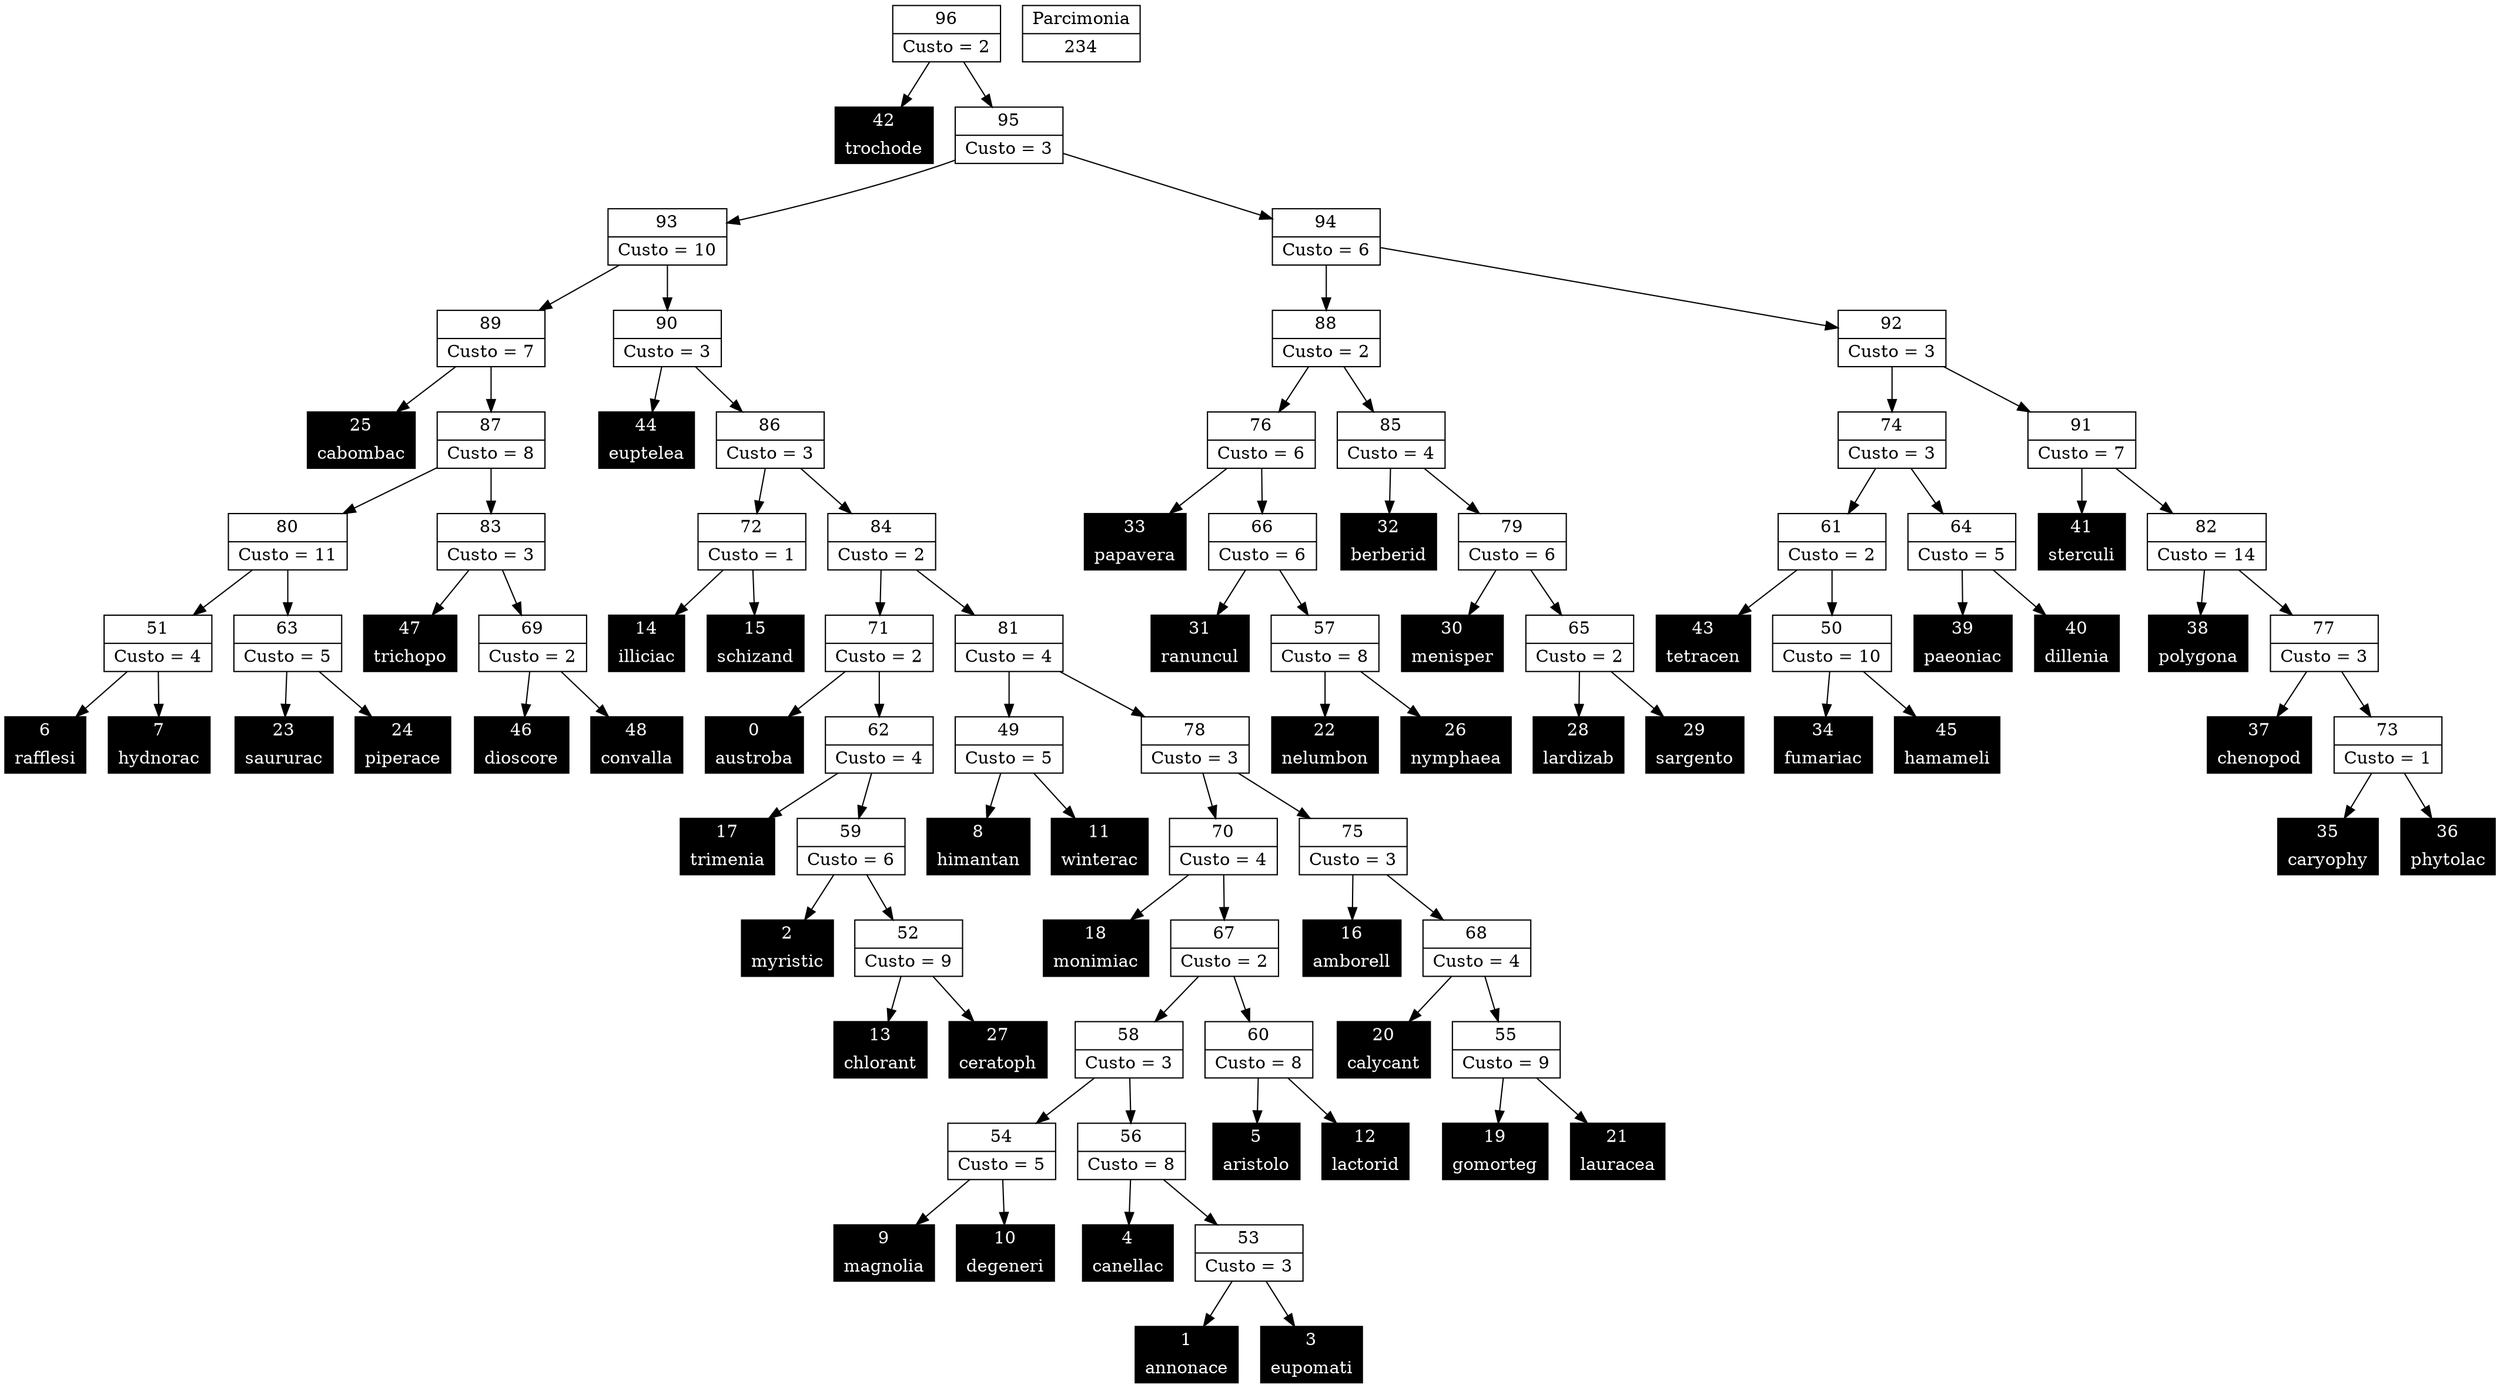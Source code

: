Digraph G {
0 [shape="record", label="{0 | austroba}",style=filled, color=black, fontcolor=white,fontsize=14, height=0.5]
1 [shape="record", label="{1 | annonace}",style=filled, color=black, fontcolor=white,fontsize=14, height=0.5]
2 [shape="record", label="{2 | myristic}",style=filled, color=black, fontcolor=white,fontsize=14, height=0.5]
3 [shape="record", label="{3 | eupomati}",style=filled, color=black, fontcolor=white,fontsize=14, height=0.5]
4 [shape="record", label="{4 | canellac}",style=filled, color=black, fontcolor=white,fontsize=14, height=0.5]
5 [shape="record", label="{5 | aristolo}",style=filled, color=black, fontcolor=white,fontsize=14, height=0.5]
6 [shape="record", label="{6 | rafflesi}",style=filled, color=black, fontcolor=white,fontsize=14, height=0.5]
7 [shape="record", label="{7 | hydnorac}",style=filled, color=black, fontcolor=white,fontsize=14, height=0.5]
8 [shape="record", label="{8 | himantan}",style=filled, color=black, fontcolor=white,fontsize=14, height=0.5]
9 [shape="record", label="{9 | magnolia}",style=filled, color=black, fontcolor=white,fontsize=14, height=0.5]
10 [shape="record", label="{10 | degeneri}",style=filled, color=black, fontcolor=white,fontsize=14, height=0.5]
11 [shape="record", label="{11 | winterac}",style=filled, color=black, fontcolor=white,fontsize=14, height=0.5]
12 [shape="record", label="{12 | lactorid}",style=filled, color=black, fontcolor=white,fontsize=14, height=0.5]
13 [shape="record", label="{13 | chlorant}",style=filled, color=black, fontcolor=white,fontsize=14, height=0.5]
14 [shape="record", label="{14 | illiciac}",style=filled, color=black, fontcolor=white,fontsize=14, height=0.5]
15 [shape="record", label="{15 | schizand}",style=filled, color=black, fontcolor=white,fontsize=14, height=0.5]
16 [shape="record", label="{16 | amborell}",style=filled, color=black, fontcolor=white,fontsize=14, height=0.5]
17 [shape="record", label="{17 | trimenia}",style=filled, color=black, fontcolor=white,fontsize=14, height=0.5]
18 [shape="record", label="{18 | monimiac}",style=filled, color=black, fontcolor=white,fontsize=14, height=0.5]
19 [shape="record", label="{19 | gomorteg}",style=filled, color=black, fontcolor=white,fontsize=14, height=0.5]
20 [shape="record", label="{20 | calycant}",style=filled, color=black, fontcolor=white,fontsize=14, height=0.5]
21 [shape="record", label="{21 | lauracea}",style=filled, color=black, fontcolor=white,fontsize=14, height=0.5]
22 [shape="record", label="{22 | nelumbon}",style=filled, color=black, fontcolor=white,fontsize=14, height=0.5]
23 [shape="record", label="{23 | saururac}",style=filled, color=black, fontcolor=white,fontsize=14, height=0.5]
24 [shape="record", label="{24 | piperace}",style=filled, color=black, fontcolor=white,fontsize=14, height=0.5]
25 [shape="record", label="{25 | cabombac}",style=filled, color=black, fontcolor=white,fontsize=14, height=0.5]
26 [shape="record", label="{26 | nymphaea}",style=filled, color=black, fontcolor=white,fontsize=14, height=0.5]
27 [shape="record", label="{27 | ceratoph}",style=filled, color=black, fontcolor=white,fontsize=14, height=0.5]
28 [shape="record", label="{28 | lardizab}",style=filled, color=black, fontcolor=white,fontsize=14, height=0.5]
29 [shape="record", label="{29 | sargento}",style=filled, color=black, fontcolor=white,fontsize=14, height=0.5]
30 [shape="record", label="{30 | menisper}",style=filled, color=black, fontcolor=white,fontsize=14, height=0.5]
31 [shape="record", label="{31 | ranuncul}",style=filled, color=black, fontcolor=white,fontsize=14, height=0.5]
32 [shape="record", label="{32 | berberid}",style=filled, color=black, fontcolor=white,fontsize=14, height=0.5]
33 [shape="record", label="{33 | papavera}",style=filled, color=black, fontcolor=white,fontsize=14, height=0.5]
34 [shape="record", label="{34 | fumariac}",style=filled, color=black, fontcolor=white,fontsize=14, height=0.5]
35 [shape="record", label="{35 | caryophy}",style=filled, color=black, fontcolor=white,fontsize=14, height=0.5]
36 [shape="record", label="{36 | phytolac}",style=filled, color=black, fontcolor=white,fontsize=14, height=0.5]
37 [shape="record", label="{37 | chenopod}",style=filled, color=black, fontcolor=white,fontsize=14, height=0.5]
38 [shape="record", label="{38 | polygona}",style=filled, color=black, fontcolor=white,fontsize=14, height=0.5]
39 [shape="record", label="{39 | paeoniac}",style=filled, color=black, fontcolor=white,fontsize=14, height=0.5]
40 [shape="record", label="{40 | dillenia}",style=filled, color=black, fontcolor=white,fontsize=14, height=0.5]
41 [shape="record", label="{41 | sterculi}",style=filled, color=black, fontcolor=white,fontsize=14, height=0.5]
42 [shape="record", label="{42 | trochode}",style=filled, color=black, fontcolor=white,fontsize=14, height=0.5]
43 [shape="record", label="{43 | tetracen}",style=filled, color=black, fontcolor=white,fontsize=14, height=0.5]
44 [shape="record", label="{44 | euptelea}",style=filled, color=black, fontcolor=white,fontsize=14, height=0.5]
45 [shape="record", label="{45 | hamameli}",style=filled, color=black, fontcolor=white,fontsize=14, height=0.5]
46 [shape="record", label="{46 | dioscore}",style=filled, color=black, fontcolor=white,fontsize=14, height=0.5]
47 [shape="record", label="{47 | trichopo}",style=filled, color=black, fontcolor=white,fontsize=14, height=0.5]
48 [shape="record", label="{48 | convalla}",style=filled, color=black, fontcolor=white,fontsize=14, height=0.5]
49 [shape="record", label="{49|Custo = 5}"]
50 [shape="record", label="{50|Custo = 10}"]
51 [shape="record", label="{51|Custo = 4}"]
52 [shape="record", label="{52|Custo = 9}"]
53 [shape="record", label="{53|Custo = 3}"]
54 [shape="record", label="{54|Custo = 5}"]
55 [shape="record", label="{55|Custo = 9}"]
56 [shape="record", label="{56|Custo = 8}"]
57 [shape="record", label="{57|Custo = 8}"]
58 [shape="record", label="{58|Custo = 3}"]
59 [shape="record", label="{59|Custo = 6}"]
60 [shape="record", label="{60|Custo = 8}"]
61 [shape="record", label="{61|Custo = 2}"]
62 [shape="record", label="{62|Custo = 4}"]
63 [shape="record", label="{63|Custo = 5}"]
64 [shape="record", label="{64|Custo = 5}"]
65 [shape="record", label="{65|Custo = 2}"]
66 [shape="record", label="{66|Custo = 6}"]
67 [shape="record", label="{67|Custo = 2}"]
68 [shape="record", label="{68|Custo = 4}"]
69 [shape="record", label="{69|Custo = 2}"]
70 [shape="record", label="{70|Custo = 4}"]
71 [shape="record", label="{71|Custo = 2}"]
72 [shape="record", label="{72|Custo = 1}"]
73 [shape="record", label="{73|Custo = 1}"]
74 [shape="record", label="{74|Custo = 3}"]
75 [shape="record", label="{75|Custo = 3}"]
76 [shape="record", label="{76|Custo = 6}"]
77 [shape="record", label="{77|Custo = 3}"]
78 [shape="record", label="{78|Custo = 3}"]
79 [shape="record", label="{79|Custo = 6}"]
80 [shape="record", label="{80|Custo = 11}"]
81 [shape="record", label="{81|Custo = 4}"]
82 [shape="record", label="{82|Custo = 14}"]
83 [shape="record", label="{83|Custo = 3}"]
84 [shape="record", label="{84|Custo = 2}"]
85 [shape="record", label="{85|Custo = 4}"]
86 [shape="record", label="{86|Custo = 3}"]
87 [shape="record", label="{87|Custo = 8}"]
88 [shape="record", label="{88|Custo = 2}"]
89 [shape="record", label="{89|Custo = 7}"]
90 [shape="record", label="{90|Custo = 3}"]
91 [shape="record", label="{91|Custo = 7}"]
92 [shape="record", label="{92|Custo = 3}"]
93 [shape="record", label="{93|Custo = 10}"]
94 [shape="record", label="{94|Custo = 6}"]
95 [shape="record", label="{95|Custo = 3}"]
96 [shape="record", label="{96|Custo = 2}"]

49->11
49->8
50->45
50->34
51->7
51->6
52->27
52->13
53->3
53->1
54->10
54->9
55->21
55->19
56->53
56->4
57->26
57->22
58->56
58->54
59->52
59->2
60->12
60->5
61->50
61->43
62->59
62->17
63->24
63->23
64->40
64->39
65->29
65->28
66->57
66->31
67->60
67->58
68->55
68->20
69->48
69->46
70->67
70->18
71->62
71->0
72->15
72->14
73->36
73->35
74->64
74->61
75->68
75->16
76->66
76->33
77->73
77->37
78->75
78->70
79->65
79->30
80->63
80->51
81->78
81->49
82->77
82->38
83->69
83->47
84->81
84->71
85->79
85->32
86->84
86->72
87->83
87->80
88->85
88->76
89->87
89->25
90->86
90->44
91->82
91->41
92->91
92->74
93->90
93->89
94->92
94->88
95->94
95->93
96->95
96->42

234 [shape="record", label="{Parcimonia|234}"]
}